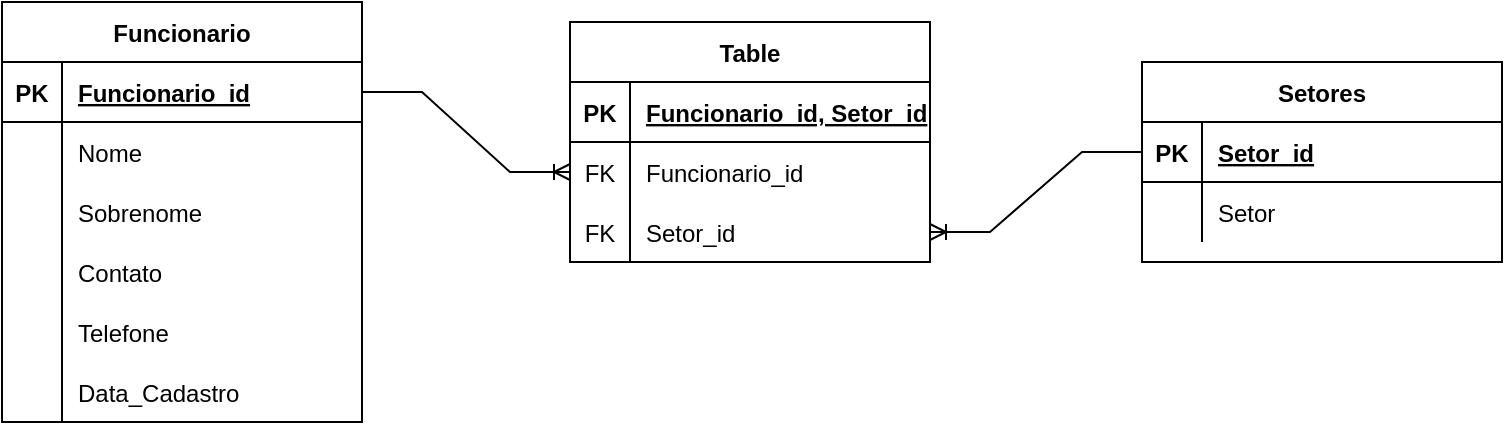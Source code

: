 <mxfile version="15.4.0" type="device" pages="2"><diagram id="Ulz4w5iTRENunA5E6ktq" name="Exercise-01"><mxGraphModel dx="1185" dy="718" grid="1" gridSize="10" guides="1" tooltips="1" connect="1" arrows="1" fold="1" page="1" pageScale="1" pageWidth="827" pageHeight="1169" math="0" shadow="0"><root><mxCell id="0"/><mxCell id="1" parent="0"/><mxCell id="Amv03KFZ4F6o2nXIfzDj-1" value="Funcionario" style="shape=table;startSize=30;container=1;collapsible=1;childLayout=tableLayout;fixedRows=1;rowLines=0;fontStyle=1;align=center;resizeLast=1;hachureGap=4;pointerEvents=0;" parent="1" vertex="1"><mxGeometry x="40" y="30" width="180" height="210" as="geometry"/></mxCell><mxCell id="Amv03KFZ4F6o2nXIfzDj-2" value="" style="shape=partialRectangle;collapsible=0;dropTarget=0;pointerEvents=0;fillColor=none;top=0;left=0;bottom=1;right=0;points=[[0,0.5],[1,0.5]];portConstraint=eastwest;" parent="Amv03KFZ4F6o2nXIfzDj-1" vertex="1"><mxGeometry y="30" width="180" height="30" as="geometry"/></mxCell><mxCell id="Amv03KFZ4F6o2nXIfzDj-3" value="PK" style="shape=partialRectangle;connectable=0;fillColor=none;top=0;left=0;bottom=0;right=0;fontStyle=1;overflow=hidden;" parent="Amv03KFZ4F6o2nXIfzDj-2" vertex="1"><mxGeometry width="30" height="30" as="geometry"><mxRectangle width="30" height="30" as="alternateBounds"/></mxGeometry></mxCell><mxCell id="Amv03KFZ4F6o2nXIfzDj-4" value="Funcionario_id" style="shape=partialRectangle;connectable=0;fillColor=none;top=0;left=0;bottom=0;right=0;align=left;spacingLeft=6;fontStyle=5;overflow=hidden;" parent="Amv03KFZ4F6o2nXIfzDj-2" vertex="1"><mxGeometry x="30" width="150" height="30" as="geometry"><mxRectangle width="150" height="30" as="alternateBounds"/></mxGeometry></mxCell><mxCell id="Amv03KFZ4F6o2nXIfzDj-5" value="" style="shape=partialRectangle;collapsible=0;dropTarget=0;pointerEvents=0;fillColor=none;top=0;left=0;bottom=0;right=0;points=[[0,0.5],[1,0.5]];portConstraint=eastwest;" parent="Amv03KFZ4F6o2nXIfzDj-1" vertex="1"><mxGeometry y="60" width="180" height="30" as="geometry"/></mxCell><mxCell id="Amv03KFZ4F6o2nXIfzDj-6" value="" style="shape=partialRectangle;connectable=0;fillColor=none;top=0;left=0;bottom=0;right=0;editable=1;overflow=hidden;" parent="Amv03KFZ4F6o2nXIfzDj-5" vertex="1"><mxGeometry width="30" height="30" as="geometry"><mxRectangle width="30" height="30" as="alternateBounds"/></mxGeometry></mxCell><mxCell id="Amv03KFZ4F6o2nXIfzDj-7" value="Nome    " style="shape=partialRectangle;connectable=0;fillColor=none;top=0;left=0;bottom=0;right=0;align=left;spacingLeft=6;overflow=hidden;" parent="Amv03KFZ4F6o2nXIfzDj-5" vertex="1"><mxGeometry x="30" width="150" height="30" as="geometry"><mxRectangle width="150" height="30" as="alternateBounds"/></mxGeometry></mxCell><mxCell id="Amv03KFZ4F6o2nXIfzDj-8" value="" style="shape=partialRectangle;collapsible=0;dropTarget=0;pointerEvents=0;fillColor=none;top=0;left=0;bottom=0;right=0;points=[[0,0.5],[1,0.5]];portConstraint=eastwest;" parent="Amv03KFZ4F6o2nXIfzDj-1" vertex="1"><mxGeometry y="90" width="180" height="30" as="geometry"/></mxCell><mxCell id="Amv03KFZ4F6o2nXIfzDj-9" value="" style="shape=partialRectangle;connectable=0;fillColor=none;top=0;left=0;bottom=0;right=0;editable=1;overflow=hidden;" parent="Amv03KFZ4F6o2nXIfzDj-8" vertex="1"><mxGeometry width="30" height="30" as="geometry"><mxRectangle width="30" height="30" as="alternateBounds"/></mxGeometry></mxCell><mxCell id="Amv03KFZ4F6o2nXIfzDj-10" value="Sobrenome" style="shape=partialRectangle;connectable=0;fillColor=none;top=0;left=0;bottom=0;right=0;align=left;spacingLeft=6;overflow=hidden;" parent="Amv03KFZ4F6o2nXIfzDj-8" vertex="1"><mxGeometry x="30" width="150" height="30" as="geometry"><mxRectangle width="150" height="30" as="alternateBounds"/></mxGeometry></mxCell><mxCell id="Amv03KFZ4F6o2nXIfzDj-11" value="" style="shape=partialRectangle;collapsible=0;dropTarget=0;pointerEvents=0;fillColor=none;top=0;left=0;bottom=0;right=0;points=[[0,0.5],[1,0.5]];portConstraint=eastwest;" parent="Amv03KFZ4F6o2nXIfzDj-1" vertex="1"><mxGeometry y="120" width="180" height="30" as="geometry"/></mxCell><mxCell id="Amv03KFZ4F6o2nXIfzDj-12" value="" style="shape=partialRectangle;connectable=0;fillColor=none;top=0;left=0;bottom=0;right=0;editable=1;overflow=hidden;" parent="Amv03KFZ4F6o2nXIfzDj-11" vertex="1"><mxGeometry width="30" height="30" as="geometry"><mxRectangle width="30" height="30" as="alternateBounds"/></mxGeometry></mxCell><mxCell id="Amv03KFZ4F6o2nXIfzDj-13" value="Contato" style="shape=partialRectangle;connectable=0;fillColor=none;top=0;left=0;bottom=0;right=0;align=left;spacingLeft=6;overflow=hidden;" parent="Amv03KFZ4F6o2nXIfzDj-11" vertex="1"><mxGeometry x="30" width="150" height="30" as="geometry"><mxRectangle width="150" height="30" as="alternateBounds"/></mxGeometry></mxCell><mxCell id="Amv03KFZ4F6o2nXIfzDj-14" value="" style="shape=partialRectangle;collapsible=0;dropTarget=0;pointerEvents=0;fillColor=none;top=0;left=0;bottom=0;right=0;points=[[0,0.5],[1,0.5]];portConstraint=eastwest;" parent="Amv03KFZ4F6o2nXIfzDj-1" vertex="1"><mxGeometry y="150" width="180" height="30" as="geometry"/></mxCell><mxCell id="Amv03KFZ4F6o2nXIfzDj-15" value="" style="shape=partialRectangle;connectable=0;fillColor=none;top=0;left=0;bottom=0;right=0;editable=1;overflow=hidden;" parent="Amv03KFZ4F6o2nXIfzDj-14" vertex="1"><mxGeometry width="30" height="30" as="geometry"><mxRectangle width="30" height="30" as="alternateBounds"/></mxGeometry></mxCell><mxCell id="Amv03KFZ4F6o2nXIfzDj-16" value="Telefone" style="shape=partialRectangle;connectable=0;fillColor=none;top=0;left=0;bottom=0;right=0;align=left;spacingLeft=6;overflow=hidden;" parent="Amv03KFZ4F6o2nXIfzDj-14" vertex="1"><mxGeometry x="30" width="150" height="30" as="geometry"><mxRectangle width="150" height="30" as="alternateBounds"/></mxGeometry></mxCell><mxCell id="Amv03KFZ4F6o2nXIfzDj-17" value="" style="shape=partialRectangle;collapsible=0;dropTarget=0;pointerEvents=0;fillColor=none;top=0;left=0;bottom=0;right=0;points=[[0,0.5],[1,0.5]];portConstraint=eastwest;" parent="Amv03KFZ4F6o2nXIfzDj-1" vertex="1"><mxGeometry y="180" width="180" height="30" as="geometry"/></mxCell><mxCell id="Amv03KFZ4F6o2nXIfzDj-18" value="" style="shape=partialRectangle;connectable=0;fillColor=none;top=0;left=0;bottom=0;right=0;editable=1;overflow=hidden;" parent="Amv03KFZ4F6o2nXIfzDj-17" vertex="1"><mxGeometry width="30" height="30" as="geometry"><mxRectangle width="30" height="30" as="alternateBounds"/></mxGeometry></mxCell><mxCell id="Amv03KFZ4F6o2nXIfzDj-19" value="Data_Cadastro" style="shape=partialRectangle;connectable=0;fillColor=none;top=0;left=0;bottom=0;right=0;align=left;spacingLeft=6;overflow=hidden;" parent="Amv03KFZ4F6o2nXIfzDj-17" vertex="1"><mxGeometry x="30" width="150" height="30" as="geometry"><mxRectangle width="150" height="30" as="alternateBounds"/></mxGeometry></mxCell><mxCell id="Amv03KFZ4F6o2nXIfzDj-23" value="Setores" style="shape=table;startSize=30;container=1;collapsible=1;childLayout=tableLayout;fixedRows=1;rowLines=0;fontStyle=1;align=center;resizeLast=1;hachureGap=4;pointerEvents=0;" parent="1" vertex="1"><mxGeometry x="610" y="60" width="180" height="100" as="geometry"/></mxCell><mxCell id="Amv03KFZ4F6o2nXIfzDj-24" value="" style="shape=partialRectangle;collapsible=0;dropTarget=0;pointerEvents=0;fillColor=none;top=0;left=0;bottom=1;right=0;points=[[0,0.5],[1,0.5]];portConstraint=eastwest;" parent="Amv03KFZ4F6o2nXIfzDj-23" vertex="1"><mxGeometry y="30" width="180" height="30" as="geometry"/></mxCell><mxCell id="Amv03KFZ4F6o2nXIfzDj-25" value="PK" style="shape=partialRectangle;connectable=0;fillColor=none;top=0;left=0;bottom=0;right=0;fontStyle=1;overflow=hidden;" parent="Amv03KFZ4F6o2nXIfzDj-24" vertex="1"><mxGeometry width="30" height="30" as="geometry"><mxRectangle width="30" height="30" as="alternateBounds"/></mxGeometry></mxCell><mxCell id="Amv03KFZ4F6o2nXIfzDj-26" value="Setor_id" style="shape=partialRectangle;connectable=0;fillColor=none;top=0;left=0;bottom=0;right=0;align=left;spacingLeft=6;fontStyle=5;overflow=hidden;" parent="Amv03KFZ4F6o2nXIfzDj-24" vertex="1"><mxGeometry x="30" width="150" height="30" as="geometry"><mxRectangle width="150" height="30" as="alternateBounds"/></mxGeometry></mxCell><mxCell id="Amv03KFZ4F6o2nXIfzDj-30" value="" style="shape=partialRectangle;collapsible=0;dropTarget=0;pointerEvents=0;fillColor=none;top=0;left=0;bottom=0;right=0;points=[[0,0.5],[1,0.5]];portConstraint=eastwest;" parent="Amv03KFZ4F6o2nXIfzDj-23" vertex="1"><mxGeometry y="60" width="180" height="30" as="geometry"/></mxCell><mxCell id="Amv03KFZ4F6o2nXIfzDj-31" value="" style="shape=partialRectangle;connectable=0;fillColor=none;top=0;left=0;bottom=0;right=0;editable=1;overflow=hidden;" parent="Amv03KFZ4F6o2nXIfzDj-30" vertex="1"><mxGeometry width="30" height="30" as="geometry"><mxRectangle width="30" height="30" as="alternateBounds"/></mxGeometry></mxCell><mxCell id="Amv03KFZ4F6o2nXIfzDj-32" value="Setor" style="shape=partialRectangle;connectable=0;fillColor=none;top=0;left=0;bottom=0;right=0;align=left;spacingLeft=6;overflow=hidden;" parent="Amv03KFZ4F6o2nXIfzDj-30" vertex="1"><mxGeometry x="30" width="150" height="30" as="geometry"><mxRectangle width="150" height="30" as="alternateBounds"/></mxGeometry></mxCell><mxCell id="atbj30MuvTexZwTugHJh-1" value="Table" style="shape=table;startSize=30;container=1;collapsible=1;childLayout=tableLayout;fixedRows=1;rowLines=0;fontStyle=1;align=center;resizeLast=1;" vertex="1" parent="1"><mxGeometry x="324" y="40" width="180" height="120" as="geometry"/></mxCell><mxCell id="atbj30MuvTexZwTugHJh-2" value="" style="shape=partialRectangle;collapsible=0;dropTarget=0;pointerEvents=0;fillColor=none;top=0;left=0;bottom=1;right=0;points=[[0,0.5],[1,0.5]];portConstraint=eastwest;" vertex="1" parent="atbj30MuvTexZwTugHJh-1"><mxGeometry y="30" width="180" height="30" as="geometry"/></mxCell><mxCell id="atbj30MuvTexZwTugHJh-3" value="PK" style="shape=partialRectangle;connectable=0;fillColor=none;top=0;left=0;bottom=0;right=0;fontStyle=1;overflow=hidden;" vertex="1" parent="atbj30MuvTexZwTugHJh-2"><mxGeometry width="30" height="30" as="geometry"><mxRectangle width="30" height="30" as="alternateBounds"/></mxGeometry></mxCell><mxCell id="atbj30MuvTexZwTugHJh-4" value="Funcionario_id, Setor_id" style="shape=partialRectangle;connectable=0;fillColor=none;top=0;left=0;bottom=0;right=0;align=left;spacingLeft=6;fontStyle=5;overflow=hidden;" vertex="1" parent="atbj30MuvTexZwTugHJh-2"><mxGeometry x="30" width="150" height="30" as="geometry"><mxRectangle width="150" height="30" as="alternateBounds"/></mxGeometry></mxCell><mxCell id="atbj30MuvTexZwTugHJh-5" value="" style="shape=partialRectangle;collapsible=0;dropTarget=0;pointerEvents=0;fillColor=none;top=0;left=0;bottom=0;right=0;points=[[0,0.5],[1,0.5]];portConstraint=eastwest;" vertex="1" parent="atbj30MuvTexZwTugHJh-1"><mxGeometry y="60" width="180" height="30" as="geometry"/></mxCell><mxCell id="atbj30MuvTexZwTugHJh-6" value="FK" style="shape=partialRectangle;connectable=0;fillColor=none;top=0;left=0;bottom=0;right=0;editable=1;overflow=hidden;" vertex="1" parent="atbj30MuvTexZwTugHJh-5"><mxGeometry width="30" height="30" as="geometry"><mxRectangle width="30" height="30" as="alternateBounds"/></mxGeometry></mxCell><mxCell id="atbj30MuvTexZwTugHJh-7" value="Funcionario_id" style="shape=partialRectangle;connectable=0;fillColor=none;top=0;left=0;bottom=0;right=0;align=left;spacingLeft=6;overflow=hidden;" vertex="1" parent="atbj30MuvTexZwTugHJh-5"><mxGeometry x="30" width="150" height="30" as="geometry"><mxRectangle width="150" height="30" as="alternateBounds"/></mxGeometry></mxCell><mxCell id="atbj30MuvTexZwTugHJh-8" value="" style="shape=partialRectangle;collapsible=0;dropTarget=0;pointerEvents=0;fillColor=none;top=0;left=0;bottom=0;right=0;points=[[0,0.5],[1,0.5]];portConstraint=eastwest;" vertex="1" parent="atbj30MuvTexZwTugHJh-1"><mxGeometry y="90" width="180" height="30" as="geometry"/></mxCell><mxCell id="atbj30MuvTexZwTugHJh-9" value="FK" style="shape=partialRectangle;connectable=0;fillColor=none;top=0;left=0;bottom=0;right=0;editable=1;overflow=hidden;" vertex="1" parent="atbj30MuvTexZwTugHJh-8"><mxGeometry width="30" height="30" as="geometry"><mxRectangle width="30" height="30" as="alternateBounds"/></mxGeometry></mxCell><mxCell id="atbj30MuvTexZwTugHJh-10" value="Setor_id" style="shape=partialRectangle;connectable=0;fillColor=none;top=0;left=0;bottom=0;right=0;align=left;spacingLeft=6;overflow=hidden;" vertex="1" parent="atbj30MuvTexZwTugHJh-8"><mxGeometry x="30" width="150" height="30" as="geometry"><mxRectangle width="150" height="30" as="alternateBounds"/></mxGeometry></mxCell><mxCell id="atbj30MuvTexZwTugHJh-14" value="" style="edgeStyle=entityRelationEdgeStyle;fontSize=12;html=1;endArrow=ERoneToMany;rounded=0;entryX=0;entryY=0.5;entryDx=0;entryDy=0;exitX=1;exitY=0.5;exitDx=0;exitDy=0;" edge="1" parent="1" source="Amv03KFZ4F6o2nXIfzDj-2" target="atbj30MuvTexZwTugHJh-5"><mxGeometry width="100" height="100" relative="1" as="geometry"><mxPoint x="550" y="350" as="sourcePoint"/><mxPoint x="650" y="250" as="targetPoint"/></mxGeometry></mxCell><mxCell id="atbj30MuvTexZwTugHJh-15" value="" style="edgeStyle=entityRelationEdgeStyle;fontSize=12;html=1;endArrow=ERoneToMany;rounded=0;entryX=1;entryY=0.5;entryDx=0;entryDy=0;" edge="1" parent="1" source="Amv03KFZ4F6o2nXIfzDj-24" target="atbj30MuvTexZwTugHJh-8"><mxGeometry width="100" height="100" relative="1" as="geometry"><mxPoint x="380" y="250" as="sourcePoint"/><mxPoint x="480" y="150" as="targetPoint"/></mxGeometry></mxCell></root></mxGraphModel></diagram><diagram id="p7wIKvMWQEuot6GU6R0g" name="Exercise-02"><mxGraphModel dx="1422" dy="800" grid="1" gridSize="10" guides="1" tooltips="1" connect="1" arrows="1" fold="1" page="1" pageScale="1" pageWidth="827" pageHeight="1169" math="0" shadow="0"><root><mxCell id="91gIcxkMQKSc_ms8DAeN-0"/><mxCell id="91gIcxkMQKSc_ms8DAeN-1" parent="91gIcxkMQKSc_ms8DAeN-0"/><mxCell id="91gIcxkMQKSc_ms8DAeN-2" value="Funcionarios" style="shape=table;startSize=30;container=1;collapsible=1;childLayout=tableLayout;fixedRows=1;rowLines=0;fontStyle=1;align=center;resizeLast=1;hachureGap=4;pointerEvents=0;" vertex="1" parent="91gIcxkMQKSc_ms8DAeN-1"><mxGeometry x="60" y="20" width="180" height="210" as="geometry"/></mxCell><mxCell id="91gIcxkMQKSc_ms8DAeN-3" value="" style="shape=partialRectangle;collapsible=0;dropTarget=0;pointerEvents=0;fillColor=none;top=0;left=0;bottom=1;right=0;points=[[0,0.5],[1,0.5]];portConstraint=eastwest;" vertex="1" parent="91gIcxkMQKSc_ms8DAeN-2"><mxGeometry y="30" width="180" height="30" as="geometry"/></mxCell><mxCell id="91gIcxkMQKSc_ms8DAeN-4" value="PK" style="shape=partialRectangle;connectable=0;fillColor=none;top=0;left=0;bottom=0;right=0;fontStyle=1;overflow=hidden;" vertex="1" parent="91gIcxkMQKSc_ms8DAeN-3"><mxGeometry width="30" height="30" as="geometry"><mxRectangle width="30" height="30" as="alternateBounds"/></mxGeometry></mxCell><mxCell id="91gIcxkMQKSc_ms8DAeN-5" value="Funcionario_id" style="shape=partialRectangle;connectable=0;fillColor=none;top=0;left=0;bottom=0;right=0;align=left;spacingLeft=6;fontStyle=5;overflow=hidden;" vertex="1" parent="91gIcxkMQKSc_ms8DAeN-3"><mxGeometry x="30" width="150" height="30" as="geometry"><mxRectangle width="150" height="30" as="alternateBounds"/></mxGeometry></mxCell><mxCell id="91gIcxkMQKSc_ms8DAeN-6" value="" style="shape=partialRectangle;collapsible=0;dropTarget=0;pointerEvents=0;fillColor=none;top=0;left=0;bottom=0;right=0;points=[[0,0.5],[1,0.5]];portConstraint=eastwest;" vertex="1" parent="91gIcxkMQKSc_ms8DAeN-2"><mxGeometry y="60" width="180" height="30" as="geometry"/></mxCell><mxCell id="91gIcxkMQKSc_ms8DAeN-7" value="" style="shape=partialRectangle;connectable=0;fillColor=none;top=0;left=0;bottom=0;right=0;editable=1;overflow=hidden;" vertex="1" parent="91gIcxkMQKSc_ms8DAeN-6"><mxGeometry width="30" height="30" as="geometry"><mxRectangle width="30" height="30" as="alternateBounds"/></mxGeometry></mxCell><mxCell id="91gIcxkMQKSc_ms8DAeN-8" value="Nome" style="shape=partialRectangle;connectable=0;fillColor=none;top=0;left=0;bottom=0;right=0;align=left;spacingLeft=6;overflow=hidden;" vertex="1" parent="91gIcxkMQKSc_ms8DAeN-6"><mxGeometry x="30" width="150" height="30" as="geometry"><mxRectangle width="150" height="30" as="alternateBounds"/></mxGeometry></mxCell><mxCell id="91gIcxkMQKSc_ms8DAeN-9" value="" style="shape=partialRectangle;collapsible=0;dropTarget=0;pointerEvents=0;fillColor=none;top=0;left=0;bottom=0;right=0;points=[[0,0.5],[1,0.5]];portConstraint=eastwest;" vertex="1" parent="91gIcxkMQKSc_ms8DAeN-2"><mxGeometry y="90" width="180" height="30" as="geometry"/></mxCell><mxCell id="91gIcxkMQKSc_ms8DAeN-10" value="" style="shape=partialRectangle;connectable=0;fillColor=none;top=0;left=0;bottom=0;right=0;editable=1;overflow=hidden;" vertex="1" parent="91gIcxkMQKSc_ms8DAeN-9"><mxGeometry width="30" height="30" as="geometry"><mxRectangle width="30" height="30" as="alternateBounds"/></mxGeometry></mxCell><mxCell id="91gIcxkMQKSc_ms8DAeN-11" value="Sobrenome" style="shape=partialRectangle;connectable=0;fillColor=none;top=0;left=0;bottom=0;right=0;align=left;spacingLeft=6;overflow=hidden;" vertex="1" parent="91gIcxkMQKSc_ms8DAeN-9"><mxGeometry x="30" width="150" height="30" as="geometry"><mxRectangle width="150" height="30" as="alternateBounds"/></mxGeometry></mxCell><mxCell id="91gIcxkMQKSc_ms8DAeN-12" value="" style="shape=partialRectangle;collapsible=0;dropTarget=0;pointerEvents=0;fillColor=none;top=0;left=0;bottom=0;right=0;points=[[0,0.5],[1,0.5]];portConstraint=eastwest;" vertex="1" parent="91gIcxkMQKSc_ms8DAeN-2"><mxGeometry y="120" width="180" height="30" as="geometry"/></mxCell><mxCell id="91gIcxkMQKSc_ms8DAeN-13" value="" style="shape=partialRectangle;connectable=0;fillColor=none;top=0;left=0;bottom=0;right=0;editable=1;overflow=hidden;" vertex="1" parent="91gIcxkMQKSc_ms8DAeN-12"><mxGeometry width="30" height="30" as="geometry"><mxRectangle width="30" height="30" as="alternateBounds"/></mxGeometry></mxCell><mxCell id="91gIcxkMQKSc_ms8DAeN-14" value="Contato" style="shape=partialRectangle;connectable=0;fillColor=none;top=0;left=0;bottom=0;right=0;align=left;spacingLeft=6;overflow=hidden;" vertex="1" parent="91gIcxkMQKSc_ms8DAeN-12"><mxGeometry x="30" width="150" height="30" as="geometry"><mxRectangle width="150" height="30" as="alternateBounds"/></mxGeometry></mxCell><mxCell id="pY3jUfFF7bX-eBobIQDg-0" value="" style="shape=partialRectangle;collapsible=0;dropTarget=0;pointerEvents=0;fillColor=none;top=0;left=0;bottom=0;right=0;points=[[0,0.5],[1,0.5]];portConstraint=eastwest;" vertex="1" parent="91gIcxkMQKSc_ms8DAeN-2"><mxGeometry y="150" width="180" height="30" as="geometry"/></mxCell><mxCell id="pY3jUfFF7bX-eBobIQDg-1" value="" style="shape=partialRectangle;connectable=0;fillColor=none;top=0;left=0;bottom=0;right=0;editable=1;overflow=hidden;" vertex="1" parent="pY3jUfFF7bX-eBobIQDg-0"><mxGeometry width="30" height="30" as="geometry"><mxRectangle width="30" height="30" as="alternateBounds"/></mxGeometry></mxCell><mxCell id="pY3jUfFF7bX-eBobIQDg-2" value="Telefone" style="shape=partialRectangle;connectable=0;fillColor=none;top=0;left=0;bottom=0;right=0;align=left;spacingLeft=6;overflow=hidden;" vertex="1" parent="pY3jUfFF7bX-eBobIQDg-0"><mxGeometry x="30" width="150" height="30" as="geometry"><mxRectangle width="150" height="30" as="alternateBounds"/></mxGeometry></mxCell><mxCell id="pY3jUfFF7bX-eBobIQDg-3" value="" style="shape=partialRectangle;collapsible=0;dropTarget=0;pointerEvents=0;fillColor=none;top=0;left=0;bottom=0;right=0;points=[[0,0.5],[1,0.5]];portConstraint=eastwest;" vertex="1" parent="91gIcxkMQKSc_ms8DAeN-2"><mxGeometry y="180" width="180" height="30" as="geometry"/></mxCell><mxCell id="pY3jUfFF7bX-eBobIQDg-4" value="" style="shape=partialRectangle;connectable=0;fillColor=none;top=0;left=0;bottom=0;right=0;editable=1;overflow=hidden;" vertex="1" parent="pY3jUfFF7bX-eBobIQDg-3"><mxGeometry width="30" height="30" as="geometry"><mxRectangle width="30" height="30" as="alternateBounds"/></mxGeometry></mxCell><mxCell id="pY3jUfFF7bX-eBobIQDg-5" value="Data_cadastro" style="shape=partialRectangle;connectable=0;fillColor=none;top=0;left=0;bottom=0;right=0;align=left;spacingLeft=6;overflow=hidden;" vertex="1" parent="pY3jUfFF7bX-eBobIQDg-3"><mxGeometry x="30" width="150" height="30" as="geometry"><mxRectangle width="150" height="30" as="alternateBounds"/></mxGeometry></mxCell><mxCell id="pY3jUfFF7bX-eBobIQDg-9" value="Setores" style="shape=table;startSize=30;container=1;collapsible=1;childLayout=tableLayout;fixedRows=1;rowLines=0;fontStyle=1;align=center;resizeLast=1;hachureGap=4;pointerEvents=0;" vertex="1" parent="91gIcxkMQKSc_ms8DAeN-1"><mxGeometry x="610" y="77.5" width="180" height="95" as="geometry"/></mxCell><mxCell id="pY3jUfFF7bX-eBobIQDg-10" value="" style="shape=partialRectangle;collapsible=0;dropTarget=0;pointerEvents=0;fillColor=none;top=0;left=0;bottom=1;right=0;points=[[0,0.5],[1,0.5]];portConstraint=eastwest;" vertex="1" parent="pY3jUfFF7bX-eBobIQDg-9"><mxGeometry y="30" width="180" height="30" as="geometry"/></mxCell><mxCell id="pY3jUfFF7bX-eBobIQDg-11" value="PK" style="shape=partialRectangle;connectable=0;fillColor=none;top=0;left=0;bottom=0;right=0;fontStyle=1;overflow=hidden;" vertex="1" parent="pY3jUfFF7bX-eBobIQDg-10"><mxGeometry width="30" height="30" as="geometry"><mxRectangle width="30" height="30" as="alternateBounds"/></mxGeometry></mxCell><mxCell id="pY3jUfFF7bX-eBobIQDg-12" value="Setor_id" style="shape=partialRectangle;connectable=0;fillColor=none;top=0;left=0;bottom=0;right=0;align=left;spacingLeft=6;fontStyle=5;overflow=hidden;" vertex="1" parent="pY3jUfFF7bX-eBobIQDg-10"><mxGeometry x="30" width="150" height="30" as="geometry"><mxRectangle width="150" height="30" as="alternateBounds"/></mxGeometry></mxCell><mxCell id="pY3jUfFF7bX-eBobIQDg-16" value="" style="shape=partialRectangle;collapsible=0;dropTarget=0;pointerEvents=0;fillColor=none;top=0;left=0;bottom=0;right=0;points=[[0,0.5],[1,0.5]];portConstraint=eastwest;" vertex="1" parent="pY3jUfFF7bX-eBobIQDg-9"><mxGeometry y="60" width="180" height="30" as="geometry"/></mxCell><mxCell id="pY3jUfFF7bX-eBobIQDg-17" value="" style="shape=partialRectangle;connectable=0;fillColor=none;top=0;left=0;bottom=0;right=0;editable=1;overflow=hidden;" vertex="1" parent="pY3jUfFF7bX-eBobIQDg-16"><mxGeometry width="30" height="30" as="geometry"><mxRectangle width="30" height="30" as="alternateBounds"/></mxGeometry></mxCell><mxCell id="pY3jUfFF7bX-eBobIQDg-18" value="Setor" style="shape=partialRectangle;connectable=0;fillColor=none;top=0;left=0;bottom=0;right=0;align=left;spacingLeft=6;overflow=hidden;" vertex="1" parent="pY3jUfFF7bX-eBobIQDg-16"><mxGeometry x="30" width="150" height="30" as="geometry"><mxRectangle width="150" height="30" as="alternateBounds"/></mxGeometry></mxCell><mxCell id="pY3jUfFF7bX-eBobIQDg-23" value="Funcionario_Setor" style="swimlane;fontStyle=0;childLayout=stackLayout;horizontal=1;startSize=26;horizontalStack=0;resizeParent=1;resizeParentMax=0;resizeLast=0;collapsible=1;marginBottom=0;align=center;fontSize=14;hachureGap=4;pointerEvents=0;" vertex="1" parent="91gIcxkMQKSc_ms8DAeN-1"><mxGeometry x="340" y="82" width="160" height="86" as="geometry"/></mxCell><mxCell id="pY3jUfFF7bX-eBobIQDg-24" value="Funcionario_id" style="text;strokeColor=none;fillColor=none;spacingLeft=4;spacingRight=4;overflow=hidden;rotatable=0;points=[[0,0.5],[1,0.5]];portConstraint=eastwest;fontSize=12;" vertex="1" parent="pY3jUfFF7bX-eBobIQDg-23"><mxGeometry y="26" width="160" height="30" as="geometry"/></mxCell><mxCell id="pY3jUfFF7bX-eBobIQDg-25" value="Setor_id" style="text;strokeColor=none;fillColor=none;spacingLeft=4;spacingRight=4;overflow=hidden;rotatable=0;points=[[0,0.5],[1,0.5]];portConstraint=eastwest;fontSize=12;" vertex="1" parent="pY3jUfFF7bX-eBobIQDg-23"><mxGeometry y="56" width="160" height="30" as="geometry"/></mxCell><mxCell id="pY3jUfFF7bX-eBobIQDg-27" value="" style="edgeStyle=entityRelationEdgeStyle;fontSize=12;html=1;endArrow=ERoneToMany;startSize=14;endSize=14;sourcePerimeterSpacing=8;targetPerimeterSpacing=8;exitX=1;exitY=0.5;exitDx=0;exitDy=0;entryX=0;entryY=0.5;entryDx=0;entryDy=0;" edge="1" parent="91gIcxkMQKSc_ms8DAeN-1" source="91gIcxkMQKSc_ms8DAeN-3" target="pY3jUfFF7bX-eBobIQDg-24"><mxGeometry width="100" height="100" relative="1" as="geometry"><mxPoint x="360" y="460" as="sourcePoint"/><mxPoint x="290" y="230" as="targetPoint"/></mxGeometry></mxCell><mxCell id="pY3jUfFF7bX-eBobIQDg-28" value="" style="edgeStyle=entityRelationEdgeStyle;fontSize=12;html=1;endArrow=ERoneToMany;startSize=14;endSize=14;sourcePerimeterSpacing=8;targetPerimeterSpacing=8;entryX=1;entryY=0.5;entryDx=0;entryDy=0;exitX=0;exitY=0.5;exitDx=0;exitDy=0;" edge="1" parent="91gIcxkMQKSc_ms8DAeN-1" source="pY3jUfFF7bX-eBobIQDg-10" target="pY3jUfFF7bX-eBobIQDg-25"><mxGeometry width="100" height="100" relative="1" as="geometry"><mxPoint x="360" y="460" as="sourcePoint"/><mxPoint x="460" y="360" as="targetPoint"/></mxGeometry></mxCell></root></mxGraphModel></diagram></mxfile>